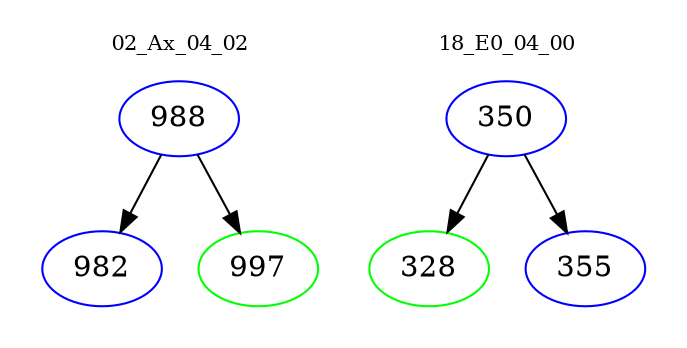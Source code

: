 digraph{
subgraph cluster_0 {
color = white
label = "02_Ax_04_02";
fontsize=10;
T0_988 [label="988", color="blue"]
T0_988 -> T0_982 [color="black"]
T0_982 [label="982", color="blue"]
T0_988 -> T0_997 [color="black"]
T0_997 [label="997", color="green"]
}
subgraph cluster_1 {
color = white
label = "18_E0_04_00";
fontsize=10;
T1_350 [label="350", color="blue"]
T1_350 -> T1_328 [color="black"]
T1_328 [label="328", color="green"]
T1_350 -> T1_355 [color="black"]
T1_355 [label="355", color="blue"]
}
}
